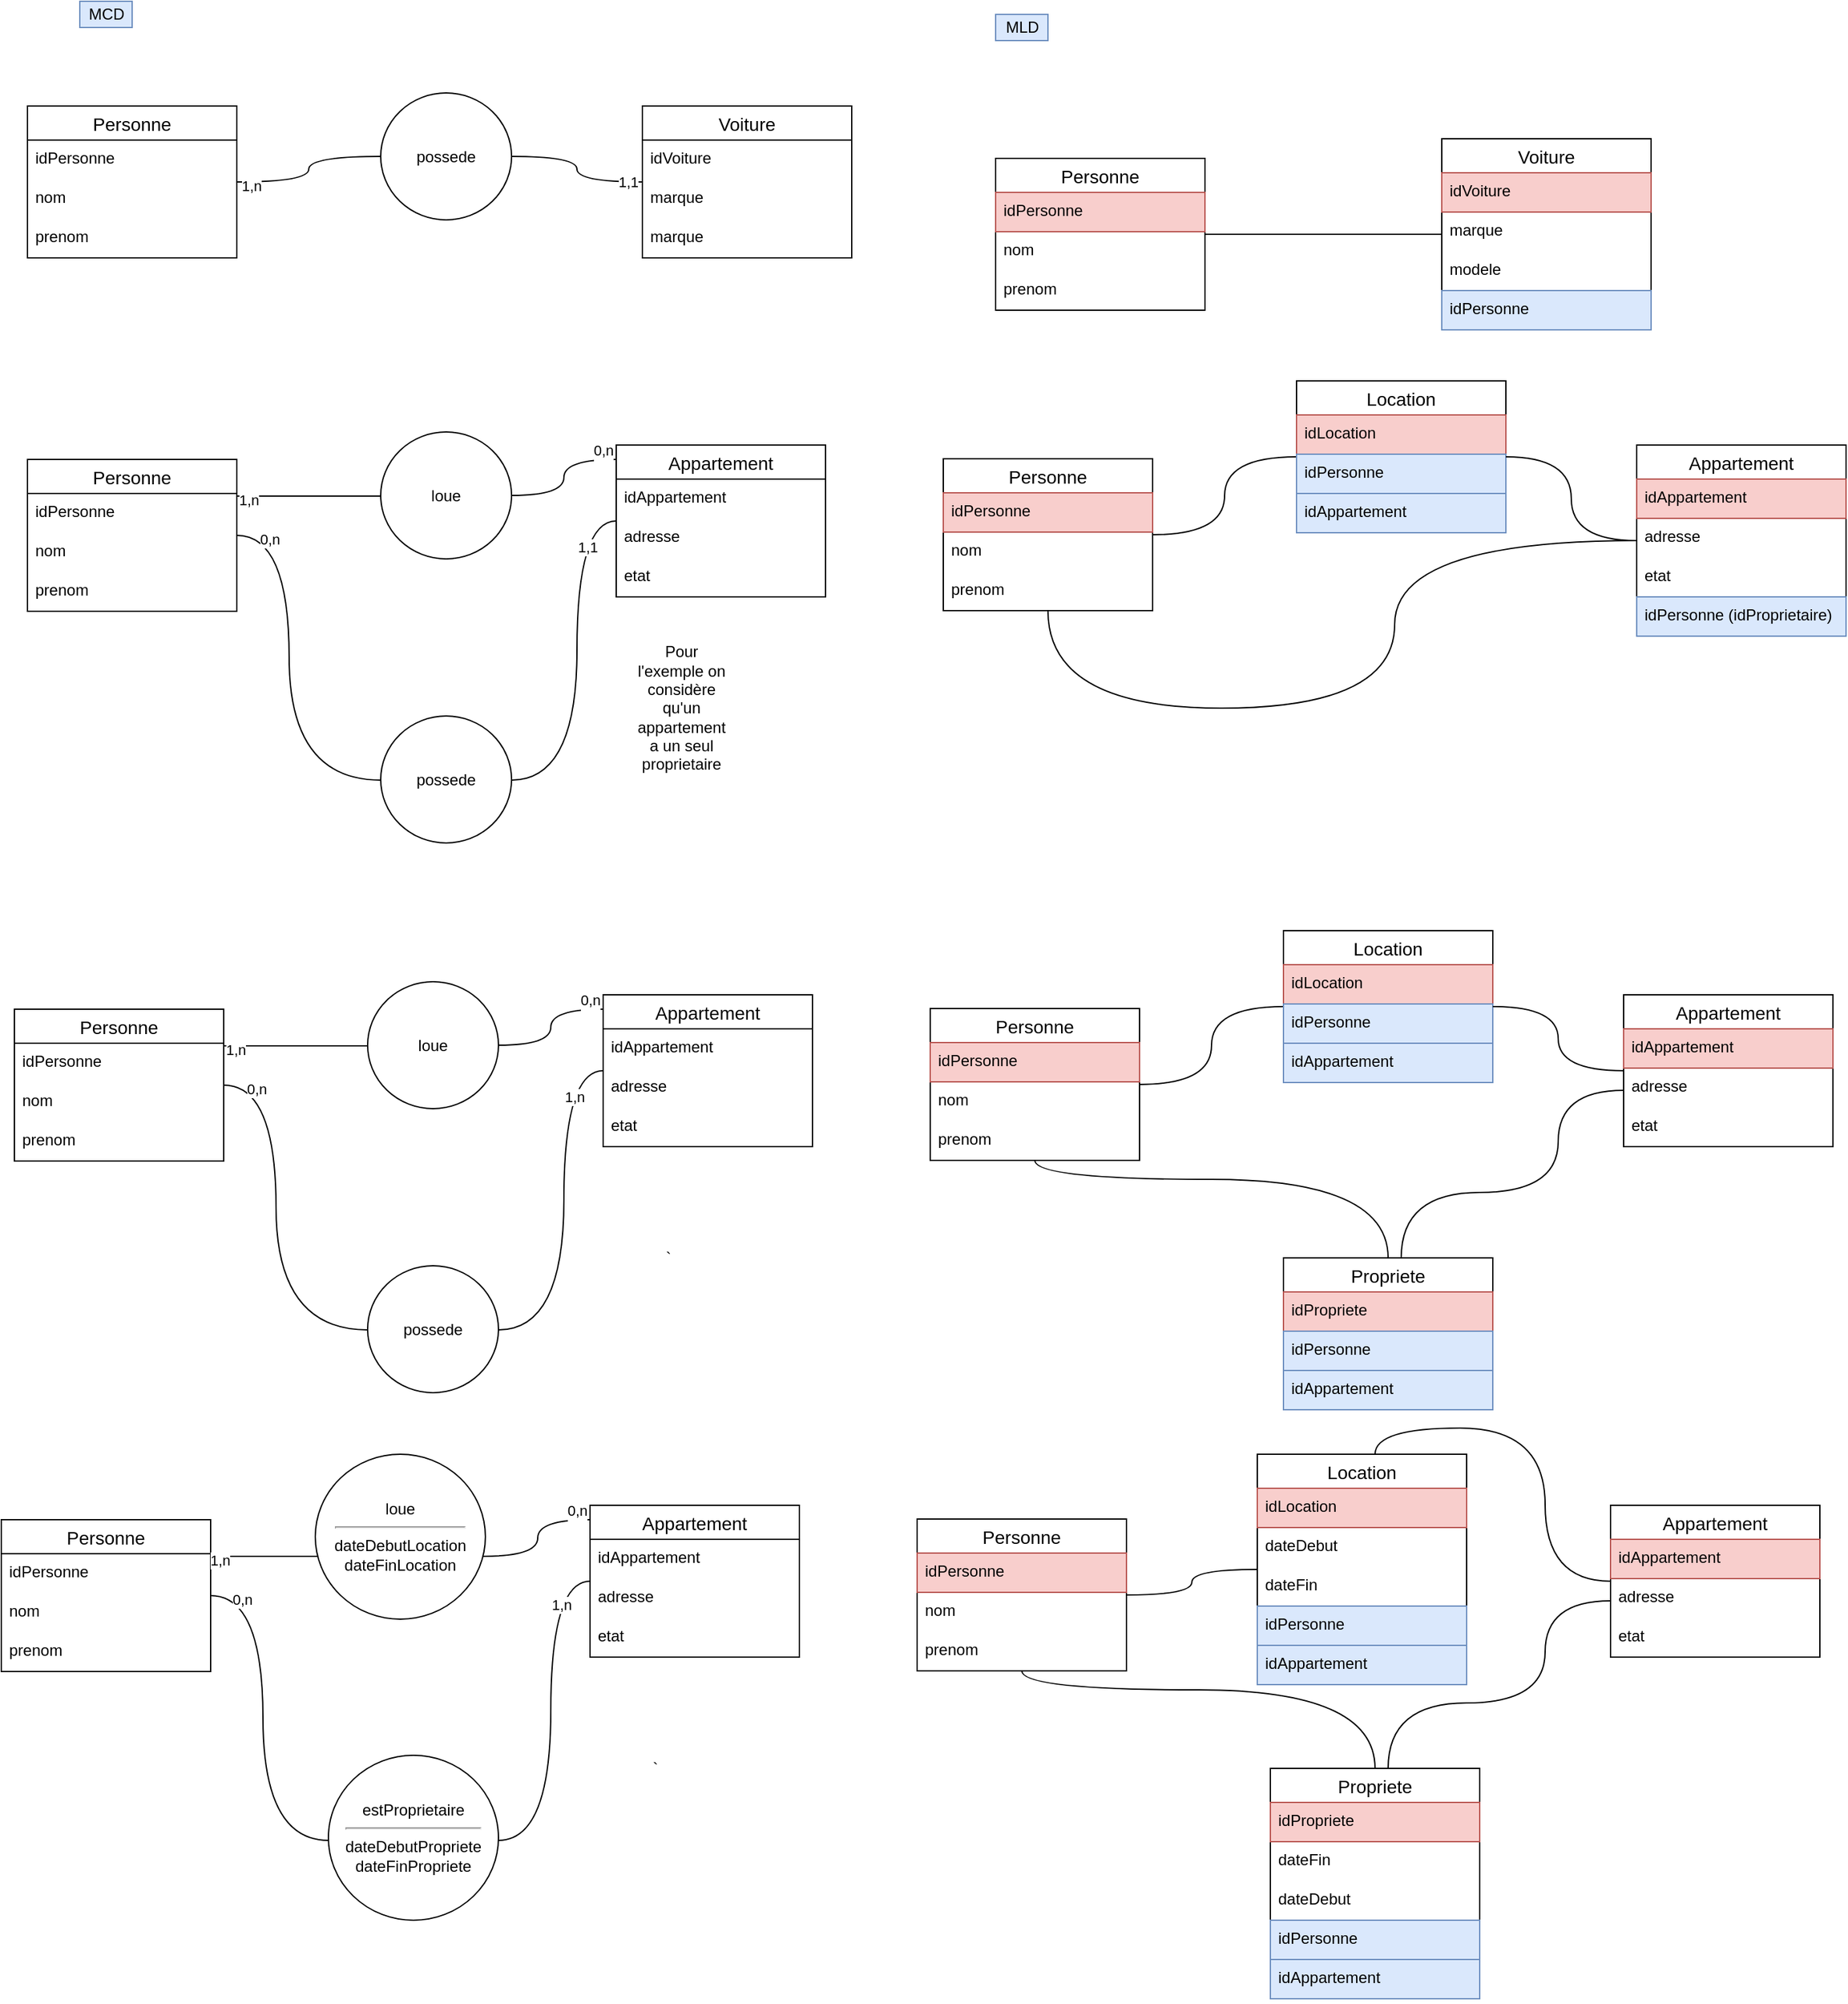 <mxfile version="14.6.9" type="device"><diagram id="b6pcmiP3Z7MMUUp2TT5f" name="Page-1"><mxGraphModel dx="2396" dy="1308" grid="1" gridSize="10" guides="1" tooltips="1" connect="1" arrows="1" fold="1" page="1" pageScale="1" pageWidth="827" pageHeight="1169" math="0" shadow="0"><root><mxCell id="0"/><mxCell id="1" parent="0"/><mxCell id="YlKFuRzEav-st9o7bgvT-50" style="rounded=0;orthogonalLoop=1;jettySize=auto;html=1;endArrow=none;endFill=0;edgeStyle=orthogonalEdgeStyle;curved=1;" edge="1" parent="1" source="YlKFuRzEav-st9o7bgvT-33" target="YlKFuRzEav-st9o7bgvT-49"><mxGeometry relative="1" as="geometry"/></mxCell><mxCell id="YlKFuRzEav-st9o7bgvT-60" value="1,n" style="edgeLabel;html=1;align=center;verticalAlign=middle;resizable=0;points=[];" vertex="1" connectable="0" parent="YlKFuRzEav-st9o7bgvT-50"><mxGeometry x="-0.832" y="-3" relative="1" as="geometry"><mxPoint as="offset"/></mxGeometry></mxCell><mxCell id="YlKFuRzEav-st9o7bgvT-33" value="Personne" style="swimlane;fontStyle=0;childLayout=stackLayout;horizontal=1;startSize=26;horizontalStack=0;resizeParent=1;resizeParentMax=0;resizeLast=0;collapsible=1;marginBottom=0;align=center;fontSize=14;" vertex="1" parent="1"><mxGeometry x="160" y="210" width="160" height="116" as="geometry"/></mxCell><mxCell id="YlKFuRzEav-st9o7bgvT-34" value="idPersonne" style="text;strokeColor=none;fillColor=none;spacingLeft=4;spacingRight=4;overflow=hidden;rotatable=0;points=[[0,0.5],[1,0.5]];portConstraint=eastwest;fontSize=12;" vertex="1" parent="YlKFuRzEav-st9o7bgvT-33"><mxGeometry y="26" width="160" height="30" as="geometry"/></mxCell><mxCell id="YlKFuRzEav-st9o7bgvT-36" value="nom" style="text;strokeColor=none;fillColor=none;spacingLeft=4;spacingRight=4;overflow=hidden;rotatable=0;points=[[0,0.5],[1,0.5]];portConstraint=eastwest;fontSize=12;" vertex="1" parent="YlKFuRzEav-st9o7bgvT-33"><mxGeometry y="56" width="160" height="30" as="geometry"/></mxCell><mxCell id="YlKFuRzEav-st9o7bgvT-35" value="prenom" style="text;strokeColor=none;fillColor=none;spacingLeft=4;spacingRight=4;overflow=hidden;rotatable=0;points=[[0,0.5],[1,0.5]];portConstraint=eastwest;fontSize=12;" vertex="1" parent="YlKFuRzEav-st9o7bgvT-33"><mxGeometry y="86" width="160" height="30" as="geometry"/></mxCell><mxCell id="YlKFuRzEav-st9o7bgvT-56" style="edgeStyle=orthogonalEdgeStyle;rounded=0;orthogonalLoop=1;jettySize=auto;html=1;endArrow=none;endFill=0;curved=1;" edge="1" parent="1" source="YlKFuRzEav-st9o7bgvT-49" target="YlKFuRzEav-st9o7bgvT-51"><mxGeometry relative="1" as="geometry"/></mxCell><mxCell id="YlKFuRzEav-st9o7bgvT-61" value="1,1" style="edgeLabel;html=1;align=center;verticalAlign=middle;resizable=0;points=[];" vertex="1" connectable="0" parent="YlKFuRzEav-st9o7bgvT-56"><mxGeometry x="0.812" relative="1" as="geometry"><mxPoint as="offset"/></mxGeometry></mxCell><mxCell id="YlKFuRzEav-st9o7bgvT-49" value="&lt;div&gt;possede&lt;br&gt;&lt;/div&gt;" style="ellipse;whiteSpace=wrap;html=1;align=center;" vertex="1" parent="1"><mxGeometry x="430" y="200" width="100" height="97" as="geometry"/></mxCell><mxCell id="YlKFuRzEav-st9o7bgvT-51" value="Voiture" style="swimlane;fontStyle=0;childLayout=stackLayout;horizontal=1;startSize=26;horizontalStack=0;resizeParent=1;resizeParentMax=0;resizeLast=0;collapsible=1;marginBottom=0;align=center;fontSize=14;" vertex="1" parent="1"><mxGeometry x="630" y="210" width="160" height="116" as="geometry"/></mxCell><mxCell id="YlKFuRzEav-st9o7bgvT-52" value="idVoiture" style="text;strokeColor=none;fillColor=none;spacingLeft=4;spacingRight=4;overflow=hidden;rotatable=0;points=[[0,0.5],[1,0.5]];portConstraint=eastwest;fontSize=12;" vertex="1" parent="YlKFuRzEav-st9o7bgvT-51"><mxGeometry y="26" width="160" height="30" as="geometry"/></mxCell><mxCell id="YlKFuRzEav-st9o7bgvT-53" value="marque" style="text;strokeColor=none;fillColor=none;spacingLeft=4;spacingRight=4;overflow=hidden;rotatable=0;points=[[0,0.5],[1,0.5]];portConstraint=eastwest;fontSize=12;" vertex="1" parent="YlKFuRzEav-st9o7bgvT-51"><mxGeometry y="56" width="160" height="30" as="geometry"/></mxCell><mxCell id="YlKFuRzEav-st9o7bgvT-68" value="marque" style="text;strokeColor=none;fillColor=none;spacingLeft=4;spacingRight=4;overflow=hidden;rotatable=0;points=[[0,0.5],[1,0.5]];portConstraint=eastwest;fontSize=12;" vertex="1" parent="YlKFuRzEav-st9o7bgvT-51"><mxGeometry y="86" width="160" height="30" as="geometry"/></mxCell><mxCell id="YlKFuRzEav-st9o7bgvT-74" value="MCD" style="text;html=1;align=center;verticalAlign=middle;resizable=0;points=[];autosize=1;strokeColor=#6c8ebf;fillColor=#dae8fc;" vertex="1" parent="1"><mxGeometry x="200" y="130" width="40" height="20" as="geometry"/></mxCell><mxCell id="YlKFuRzEav-st9o7bgvT-77" value="Personne" style="swimlane;fontStyle=0;childLayout=stackLayout;horizontal=1;startSize=26;horizontalStack=0;resizeParent=1;resizeParentMax=0;resizeLast=0;collapsible=1;marginBottom=0;align=center;fontSize=14;" vertex="1" parent="1"><mxGeometry x="900" y="250" width="160" height="116" as="geometry"/></mxCell><mxCell id="YlKFuRzEav-st9o7bgvT-78" value="idPersonne" style="text;strokeColor=#b85450;fillColor=#f8cecc;spacingLeft=4;spacingRight=4;overflow=hidden;rotatable=0;points=[[0,0.5],[1,0.5]];portConstraint=eastwest;fontSize=12;" vertex="1" parent="YlKFuRzEav-st9o7bgvT-77"><mxGeometry y="26" width="160" height="30" as="geometry"/></mxCell><mxCell id="YlKFuRzEav-st9o7bgvT-79" value="nom" style="text;strokeColor=none;fillColor=none;spacingLeft=4;spacingRight=4;overflow=hidden;rotatable=0;points=[[0,0.5],[1,0.5]];portConstraint=eastwest;fontSize=12;" vertex="1" parent="YlKFuRzEav-st9o7bgvT-77"><mxGeometry y="56" width="160" height="30" as="geometry"/></mxCell><mxCell id="YlKFuRzEav-st9o7bgvT-80" value="prenom" style="text;strokeColor=none;fillColor=none;spacingLeft=4;spacingRight=4;overflow=hidden;rotatable=0;points=[[0,0.5],[1,0.5]];portConstraint=eastwest;fontSize=12;" vertex="1" parent="YlKFuRzEav-st9o7bgvT-77"><mxGeometry y="86" width="160" height="30" as="geometry"/></mxCell><mxCell id="YlKFuRzEav-st9o7bgvT-81" style="edgeStyle=orthogonalEdgeStyle;rounded=0;orthogonalLoop=1;jettySize=auto;html=1;endArrow=none;endFill=0;curved=1;" edge="1" parent="1" source="YlKFuRzEav-st9o7bgvT-77" target="YlKFuRzEav-st9o7bgvT-84"><mxGeometry relative="1" as="geometry"><mxPoint x="1250" y="248.5" as="sourcePoint"/></mxGeometry></mxCell><mxCell id="YlKFuRzEav-st9o7bgvT-84" value="Voiture" style="swimlane;fontStyle=0;childLayout=stackLayout;horizontal=1;startSize=26;horizontalStack=0;resizeParent=1;resizeParentMax=0;resizeLast=0;collapsible=1;marginBottom=0;align=center;fontSize=14;" vertex="1" parent="1"><mxGeometry x="1241" y="235" width="160" height="146" as="geometry"/></mxCell><mxCell id="YlKFuRzEav-st9o7bgvT-85" value="idVoiture" style="text;strokeColor=#b85450;fillColor=#f8cecc;spacingLeft=4;spacingRight=4;overflow=hidden;rotatable=0;points=[[0,0.5],[1,0.5]];portConstraint=eastwest;fontSize=12;" vertex="1" parent="YlKFuRzEav-st9o7bgvT-84"><mxGeometry y="26" width="160" height="30" as="geometry"/></mxCell><mxCell id="YlKFuRzEav-st9o7bgvT-86" value="marque" style="text;strokeColor=none;fillColor=none;spacingLeft=4;spacingRight=4;overflow=hidden;rotatable=0;points=[[0,0.5],[1,0.5]];portConstraint=eastwest;fontSize=12;" vertex="1" parent="YlKFuRzEav-st9o7bgvT-84"><mxGeometry y="56" width="160" height="30" as="geometry"/></mxCell><mxCell id="YlKFuRzEav-st9o7bgvT-87" value="modele" style="text;strokeColor=none;fillColor=none;spacingLeft=4;spacingRight=4;overflow=hidden;rotatable=0;points=[[0,0.5],[1,0.5]];portConstraint=eastwest;fontSize=12;" vertex="1" parent="YlKFuRzEav-st9o7bgvT-84"><mxGeometry y="86" width="160" height="30" as="geometry"/></mxCell><mxCell id="YlKFuRzEav-st9o7bgvT-91" value="idPersonne" style="text;strokeColor=#6c8ebf;fillColor=#dae8fc;spacingLeft=4;spacingRight=4;overflow=hidden;rotatable=0;points=[[0,0.5],[1,0.5]];portConstraint=eastwest;fontSize=12;" vertex="1" parent="YlKFuRzEav-st9o7bgvT-84"><mxGeometry y="116" width="160" height="30" as="geometry"/></mxCell><mxCell id="YlKFuRzEav-st9o7bgvT-89" value="MLD" style="text;html=1;align=center;verticalAlign=middle;resizable=0;points=[];autosize=1;strokeColor=#6c8ebf;fillColor=#dae8fc;" vertex="1" parent="1"><mxGeometry x="900" y="140" width="40" height="20" as="geometry"/></mxCell><mxCell id="YlKFuRzEav-st9o7bgvT-95" value="Personne" style="swimlane;fontStyle=0;childLayout=stackLayout;horizontal=1;startSize=26;horizontalStack=0;resizeParent=1;resizeParentMax=0;resizeLast=0;collapsible=1;marginBottom=0;align=center;fontSize=14;" vertex="1" parent="1"><mxGeometry x="160" y="480" width="160" height="116" as="geometry"/></mxCell><mxCell id="YlKFuRzEav-st9o7bgvT-96" value="idPersonne" style="text;strokeColor=none;fillColor=none;spacingLeft=4;spacingRight=4;overflow=hidden;rotatable=0;points=[[0,0.5],[1,0.5]];portConstraint=eastwest;fontSize=12;" vertex="1" parent="YlKFuRzEav-st9o7bgvT-95"><mxGeometry y="26" width="160" height="30" as="geometry"/></mxCell><mxCell id="YlKFuRzEav-st9o7bgvT-97" value="nom" style="text;strokeColor=none;fillColor=none;spacingLeft=4;spacingRight=4;overflow=hidden;rotatable=0;points=[[0,0.5],[1,0.5]];portConstraint=eastwest;fontSize=12;" vertex="1" parent="YlKFuRzEav-st9o7bgvT-95"><mxGeometry y="56" width="160" height="30" as="geometry"/></mxCell><mxCell id="YlKFuRzEav-st9o7bgvT-98" value="prenom" style="text;strokeColor=none;fillColor=none;spacingLeft=4;spacingRight=4;overflow=hidden;rotatable=0;points=[[0,0.5],[1,0.5]];portConstraint=eastwest;fontSize=12;" vertex="1" parent="YlKFuRzEav-st9o7bgvT-95"><mxGeometry y="86" width="160" height="30" as="geometry"/></mxCell><mxCell id="YlKFuRzEav-st9o7bgvT-104" style="rounded=0;orthogonalLoop=1;jettySize=auto;html=1;endArrow=none;endFill=0;edgeStyle=orthogonalEdgeStyle;curved=1;" edge="1" parent="1" target="YlKFuRzEav-st9o7bgvT-108" source="YlKFuRzEav-st9o7bgvT-95"><mxGeometry relative="1" as="geometry"><mxPoint x="350" y="527" as="sourcePoint"/><Array as="points"><mxPoint x="360" y="508"/><mxPoint x="360" y="508"/></Array></mxGeometry></mxCell><mxCell id="YlKFuRzEav-st9o7bgvT-105" value="1,n" style="edgeLabel;html=1;align=center;verticalAlign=middle;resizable=0;points=[];" vertex="1" connectable="0" parent="YlKFuRzEav-st9o7bgvT-104"><mxGeometry x="-0.832" y="-3" relative="1" as="geometry"><mxPoint as="offset"/></mxGeometry></mxCell><mxCell id="YlKFuRzEav-st9o7bgvT-106" style="edgeStyle=orthogonalEdgeStyle;rounded=0;orthogonalLoop=1;jettySize=auto;html=1;endArrow=none;endFill=0;curved=1;" edge="1" parent="1" source="YlKFuRzEav-st9o7bgvT-108" target="YlKFuRzEav-st9o7bgvT-109"><mxGeometry relative="1" as="geometry"><Array as="points"><mxPoint x="570" y="508"/><mxPoint x="570" y="480"/></Array></mxGeometry></mxCell><mxCell id="YlKFuRzEav-st9o7bgvT-107" value="&lt;div&gt;0,n&lt;/div&gt;&lt;div&gt;&lt;br&gt;&lt;/div&gt;" style="edgeLabel;html=1;align=center;verticalAlign=middle;resizable=0;points=[];" vertex="1" connectable="0" parent="YlKFuRzEav-st9o7bgvT-106"><mxGeometry x="0.812" relative="1" as="geometry"><mxPoint as="offset"/></mxGeometry></mxCell><mxCell id="YlKFuRzEav-st9o7bgvT-108" value="loue" style="ellipse;whiteSpace=wrap;html=1;align=center;" vertex="1" parent="1"><mxGeometry x="430" y="459" width="100" height="97" as="geometry"/></mxCell><mxCell id="YlKFuRzEav-st9o7bgvT-109" value="Appartement" style="swimlane;fontStyle=0;childLayout=stackLayout;horizontal=1;startSize=26;horizontalStack=0;resizeParent=1;resizeParentMax=0;resizeLast=0;collapsible=1;marginBottom=0;align=center;fontSize=14;" vertex="1" parent="1"><mxGeometry x="610" y="469" width="160" height="116" as="geometry"/></mxCell><mxCell id="YlKFuRzEav-st9o7bgvT-110" value="idAppartement" style="text;strokeColor=none;fillColor=none;spacingLeft=4;spacingRight=4;overflow=hidden;rotatable=0;points=[[0,0.5],[1,0.5]];portConstraint=eastwest;fontSize=12;" vertex="1" parent="YlKFuRzEav-st9o7bgvT-109"><mxGeometry y="26" width="160" height="30" as="geometry"/></mxCell><mxCell id="YlKFuRzEav-st9o7bgvT-111" value="adresse" style="text;strokeColor=none;fillColor=none;spacingLeft=4;spacingRight=4;overflow=hidden;rotatable=0;points=[[0,0.5],[1,0.5]];portConstraint=eastwest;fontSize=12;" vertex="1" parent="YlKFuRzEav-st9o7bgvT-109"><mxGeometry y="56" width="160" height="30" as="geometry"/></mxCell><mxCell id="YlKFuRzEav-st9o7bgvT-112" value="etat" style="text;strokeColor=none;fillColor=none;spacingLeft=4;spacingRight=4;overflow=hidden;rotatable=0;points=[[0,0.5],[1,0.5]];portConstraint=eastwest;fontSize=12;" vertex="1" parent="YlKFuRzEav-st9o7bgvT-109"><mxGeometry y="86" width="160" height="30" as="geometry"/></mxCell><mxCell id="YlKFuRzEav-st9o7bgvT-114" value="Personne" style="swimlane;fontStyle=0;childLayout=stackLayout;horizontal=1;startSize=26;horizontalStack=0;resizeParent=1;resizeParentMax=0;resizeLast=0;collapsible=1;marginBottom=0;align=center;fontSize=14;" vertex="1" parent="1"><mxGeometry x="860" y="479.5" width="160" height="116" as="geometry"/></mxCell><mxCell id="YlKFuRzEav-st9o7bgvT-115" value="idPersonne" style="text;strokeColor=#b85450;fillColor=#f8cecc;spacingLeft=4;spacingRight=4;overflow=hidden;rotatable=0;points=[[0,0.5],[1,0.5]];portConstraint=eastwest;fontSize=12;" vertex="1" parent="YlKFuRzEav-st9o7bgvT-114"><mxGeometry y="26" width="160" height="30" as="geometry"/></mxCell><mxCell id="YlKFuRzEav-st9o7bgvT-116" value="nom" style="text;strokeColor=none;fillColor=none;spacingLeft=4;spacingRight=4;overflow=hidden;rotatable=0;points=[[0,0.5],[1,0.5]];portConstraint=eastwest;fontSize=12;" vertex="1" parent="YlKFuRzEav-st9o7bgvT-114"><mxGeometry y="56" width="160" height="30" as="geometry"/></mxCell><mxCell id="YlKFuRzEav-st9o7bgvT-117" value="prenom" style="text;strokeColor=none;fillColor=none;spacingLeft=4;spacingRight=4;overflow=hidden;rotatable=0;points=[[0,0.5],[1,0.5]];portConstraint=eastwest;fontSize=12;" vertex="1" parent="YlKFuRzEav-st9o7bgvT-114"><mxGeometry y="86" width="160" height="30" as="geometry"/></mxCell><mxCell id="YlKFuRzEav-st9o7bgvT-124" value="Appartement" style="swimlane;fontStyle=0;childLayout=stackLayout;horizontal=1;startSize=26;horizontalStack=0;resizeParent=1;resizeParentMax=0;resizeLast=0;collapsible=1;marginBottom=0;align=center;fontSize=14;" vertex="1" parent="1"><mxGeometry x="1390" y="469" width="160" height="146" as="geometry"/></mxCell><mxCell id="YlKFuRzEav-st9o7bgvT-125" value="idAppartement" style="text;strokeColor=#b85450;fillColor=#f8cecc;spacingLeft=4;spacingRight=4;overflow=hidden;rotatable=0;points=[[0,0.5],[1,0.5]];portConstraint=eastwest;fontSize=12;" vertex="1" parent="YlKFuRzEav-st9o7bgvT-124"><mxGeometry y="26" width="160" height="30" as="geometry"/></mxCell><mxCell id="YlKFuRzEav-st9o7bgvT-126" value="adresse" style="text;strokeColor=none;fillColor=none;spacingLeft=4;spacingRight=4;overflow=hidden;rotatable=0;points=[[0,0.5],[1,0.5]];portConstraint=eastwest;fontSize=12;" vertex="1" parent="YlKFuRzEav-st9o7bgvT-124"><mxGeometry y="56" width="160" height="30" as="geometry"/></mxCell><mxCell id="YlKFuRzEav-st9o7bgvT-127" value="etat" style="text;strokeColor=none;fillColor=none;spacingLeft=4;spacingRight=4;overflow=hidden;rotatable=0;points=[[0,0.5],[1,0.5]];portConstraint=eastwest;fontSize=12;" vertex="1" parent="YlKFuRzEav-st9o7bgvT-124"><mxGeometry y="86" width="160" height="30" as="geometry"/></mxCell><mxCell id="YlKFuRzEav-st9o7bgvT-142" value="idPersonne (idProprietaire)" style="text;strokeColor=#6c8ebf;fillColor=#dae8fc;spacingLeft=4;spacingRight=4;overflow=hidden;rotatable=0;points=[[0,0.5],[1,0.5]];portConstraint=eastwest;fontSize=12;" vertex="1" parent="YlKFuRzEav-st9o7bgvT-124"><mxGeometry y="116" width="160" height="30" as="geometry"/></mxCell><mxCell id="YlKFuRzEav-st9o7bgvT-128" style="edgeStyle=orthogonalEdgeStyle;rounded=0;orthogonalLoop=1;jettySize=auto;html=1;endArrow=none;endFill=0;curved=1;" edge="1" parent="1" source="YlKFuRzEav-st9o7bgvT-114" target="YlKFuRzEav-st9o7bgvT-130"><mxGeometry relative="1" as="geometry"><mxPoint x="920" y="630" as="sourcePoint"/><mxPoint x="1101" y="630" as="targetPoint"/></mxGeometry></mxCell><mxCell id="YlKFuRzEav-st9o7bgvT-130" value="Location" style="swimlane;fontStyle=0;childLayout=stackLayout;horizontal=1;startSize=26;horizontalStack=0;resizeParent=1;resizeParentMax=0;resizeLast=0;collapsible=1;marginBottom=0;align=center;fontSize=14;" vertex="1" parent="1"><mxGeometry x="1130" y="420" width="160" height="116" as="geometry"/></mxCell><mxCell id="YlKFuRzEav-st9o7bgvT-131" value="idLocation" style="text;strokeColor=#b85450;fillColor=#f8cecc;spacingLeft=4;spacingRight=4;overflow=hidden;rotatable=0;points=[[0,0.5],[1,0.5]];portConstraint=eastwest;fontSize=12;" vertex="1" parent="YlKFuRzEav-st9o7bgvT-130"><mxGeometry y="26" width="160" height="30" as="geometry"/></mxCell><mxCell id="YlKFuRzEav-st9o7bgvT-132" value="idPersonne" style="text;strokeColor=#6c8ebf;fillColor=#dae8fc;spacingLeft=4;spacingRight=4;overflow=hidden;rotatable=0;points=[[0,0.5],[1,0.5]];portConstraint=eastwest;fontSize=12;" vertex="1" parent="YlKFuRzEav-st9o7bgvT-130"><mxGeometry y="56" width="160" height="30" as="geometry"/></mxCell><mxCell id="YlKFuRzEav-st9o7bgvT-133" value="idAppartement" style="text;strokeColor=#6c8ebf;fillColor=#dae8fc;spacingLeft=4;spacingRight=4;overflow=hidden;rotatable=0;points=[[0,0.5],[1,0.5]];portConstraint=eastwest;fontSize=12;" vertex="1" parent="YlKFuRzEav-st9o7bgvT-130"><mxGeometry y="86" width="160" height="30" as="geometry"/></mxCell><mxCell id="YlKFuRzEav-st9o7bgvT-134" style="edgeStyle=orthogonalEdgeStyle;rounded=0;orthogonalLoop=1;jettySize=auto;html=1;endArrow=none;endFill=0;curved=1;" edge="1" parent="1" source="YlKFuRzEav-st9o7bgvT-130" target="YlKFuRzEav-st9o7bgvT-124"><mxGeometry relative="1" as="geometry"><mxPoint x="1030" y="547.5" as="sourcePoint"/><mxPoint x="1140" y="488" as="targetPoint"/></mxGeometry></mxCell><mxCell id="YlKFuRzEav-st9o7bgvT-136" style="rounded=0;orthogonalLoop=1;jettySize=auto;html=1;endArrow=none;endFill=0;edgeStyle=orthogonalEdgeStyle;curved=1;" edge="1" parent="1" target="YlKFuRzEav-st9o7bgvT-138" source="YlKFuRzEav-st9o7bgvT-95"><mxGeometry relative="1" as="geometry"><mxPoint x="269" y="491" as="sourcePoint"/><Array as="points"><mxPoint x="360" y="538"/><mxPoint x="360" y="725"/></Array></mxGeometry></mxCell><mxCell id="YlKFuRzEav-st9o7bgvT-137" value="0,n" style="edgeLabel;html=1;align=center;verticalAlign=middle;resizable=0;points=[];" vertex="1" connectable="0" parent="YlKFuRzEav-st9o7bgvT-136"><mxGeometry x="-0.832" y="-3" relative="1" as="geometry"><mxPoint as="offset"/></mxGeometry></mxCell><mxCell id="YlKFuRzEav-st9o7bgvT-138" value="possede" style="ellipse;whiteSpace=wrap;html=1;align=center;" vertex="1" parent="1"><mxGeometry x="430" y="676" width="100" height="97" as="geometry"/></mxCell><mxCell id="YlKFuRzEav-st9o7bgvT-139" value="" style="edgeStyle=orthogonalEdgeStyle;curved=1;rounded=0;orthogonalLoop=1;jettySize=auto;html=1;endArrow=none;endFill=0;" edge="1" parent="1" target="YlKFuRzEav-st9o7bgvT-138" source="YlKFuRzEav-st9o7bgvT-109"><mxGeometry relative="1" as="geometry"><mxPoint x="559" y="480.0" as="sourcePoint"/><Array as="points"><mxPoint x="580" y="527"/><mxPoint x="580" y="725"/></Array></mxGeometry></mxCell><mxCell id="YlKFuRzEav-st9o7bgvT-140" value="1,1" style="edgeLabel;html=1;align=center;verticalAlign=middle;resizable=0;points=[];" vertex="1" connectable="0" parent="YlKFuRzEav-st9o7bgvT-139"><mxGeometry x="-0.643" y="8" relative="1" as="geometry"><mxPoint as="offset"/></mxGeometry></mxCell><mxCell id="YlKFuRzEav-st9o7bgvT-141" value="Pour l'exemple on considère qu'un appartement a un seul proprietaire" style="text;html=1;strokeColor=none;fillColor=none;align=center;verticalAlign=middle;whiteSpace=wrap;rounded=0;" vertex="1" parent="1"><mxGeometry x="640" y="660" width="40" height="20" as="geometry"/></mxCell><mxCell id="YlKFuRzEav-st9o7bgvT-143" style="edgeStyle=orthogonalEdgeStyle;rounded=0;orthogonalLoop=1;jettySize=auto;html=1;endArrow=none;endFill=0;curved=1;" edge="1" parent="1" source="YlKFuRzEav-st9o7bgvT-114" target="YlKFuRzEav-st9o7bgvT-124"><mxGeometry relative="1" as="geometry"><mxPoint x="1030" y="547.5" as="sourcePoint"/><mxPoint x="1140" y="488" as="targetPoint"/><Array as="points"><mxPoint x="940" y="670"/><mxPoint x="1205" y="670"/><mxPoint x="1205" y="542"/></Array></mxGeometry></mxCell><mxCell id="YlKFuRzEav-st9o7bgvT-144" value="Personne" style="swimlane;fontStyle=0;childLayout=stackLayout;horizontal=1;startSize=26;horizontalStack=0;resizeParent=1;resizeParentMax=0;resizeLast=0;collapsible=1;marginBottom=0;align=center;fontSize=14;" vertex="1" parent="1"><mxGeometry x="150" y="900" width="160" height="116" as="geometry"/></mxCell><mxCell id="YlKFuRzEav-st9o7bgvT-145" value="idPersonne" style="text;strokeColor=none;fillColor=none;spacingLeft=4;spacingRight=4;overflow=hidden;rotatable=0;points=[[0,0.5],[1,0.5]];portConstraint=eastwest;fontSize=12;" vertex="1" parent="YlKFuRzEav-st9o7bgvT-144"><mxGeometry y="26" width="160" height="30" as="geometry"/></mxCell><mxCell id="YlKFuRzEav-st9o7bgvT-146" value="nom" style="text;strokeColor=none;fillColor=none;spacingLeft=4;spacingRight=4;overflow=hidden;rotatable=0;points=[[0,0.5],[1,0.5]];portConstraint=eastwest;fontSize=12;" vertex="1" parent="YlKFuRzEav-st9o7bgvT-144"><mxGeometry y="56" width="160" height="30" as="geometry"/></mxCell><mxCell id="YlKFuRzEav-st9o7bgvT-147" value="prenom" style="text;strokeColor=none;fillColor=none;spacingLeft=4;spacingRight=4;overflow=hidden;rotatable=0;points=[[0,0.5],[1,0.5]];portConstraint=eastwest;fontSize=12;" vertex="1" parent="YlKFuRzEav-st9o7bgvT-144"><mxGeometry y="86" width="160" height="30" as="geometry"/></mxCell><mxCell id="YlKFuRzEav-st9o7bgvT-148" style="rounded=0;orthogonalLoop=1;jettySize=auto;html=1;endArrow=none;endFill=0;edgeStyle=orthogonalEdgeStyle;curved=1;" edge="1" parent="1" source="YlKFuRzEav-st9o7bgvT-144" target="YlKFuRzEav-st9o7bgvT-152"><mxGeometry relative="1" as="geometry"><mxPoint x="340" y="947" as="sourcePoint"/><Array as="points"><mxPoint x="350" y="928"/><mxPoint x="350" y="928"/></Array></mxGeometry></mxCell><mxCell id="YlKFuRzEav-st9o7bgvT-149" value="1,n" style="edgeLabel;html=1;align=center;verticalAlign=middle;resizable=0;points=[];" vertex="1" connectable="0" parent="YlKFuRzEav-st9o7bgvT-148"><mxGeometry x="-0.832" y="-3" relative="1" as="geometry"><mxPoint as="offset"/></mxGeometry></mxCell><mxCell id="YlKFuRzEav-st9o7bgvT-150" style="edgeStyle=orthogonalEdgeStyle;rounded=0;orthogonalLoop=1;jettySize=auto;html=1;endArrow=none;endFill=0;curved=1;" edge="1" parent="1" source="YlKFuRzEav-st9o7bgvT-152" target="YlKFuRzEav-st9o7bgvT-153"><mxGeometry relative="1" as="geometry"><Array as="points"><mxPoint x="560" y="928"/><mxPoint x="560" y="900"/></Array></mxGeometry></mxCell><mxCell id="YlKFuRzEav-st9o7bgvT-151" value="&lt;div&gt;0,n&lt;/div&gt;&lt;div&gt;&lt;br&gt;&lt;/div&gt;" style="edgeLabel;html=1;align=center;verticalAlign=middle;resizable=0;points=[];" vertex="1" connectable="0" parent="YlKFuRzEav-st9o7bgvT-150"><mxGeometry x="0.812" relative="1" as="geometry"><mxPoint as="offset"/></mxGeometry></mxCell><mxCell id="YlKFuRzEav-st9o7bgvT-152" value="loue" style="ellipse;whiteSpace=wrap;html=1;align=center;" vertex="1" parent="1"><mxGeometry x="420" y="879" width="100" height="97" as="geometry"/></mxCell><mxCell id="YlKFuRzEav-st9o7bgvT-153" value="Appartement" style="swimlane;fontStyle=0;childLayout=stackLayout;horizontal=1;startSize=26;horizontalStack=0;resizeParent=1;resizeParentMax=0;resizeLast=0;collapsible=1;marginBottom=0;align=center;fontSize=14;" vertex="1" parent="1"><mxGeometry x="600" y="889" width="160" height="116" as="geometry"/></mxCell><mxCell id="YlKFuRzEav-st9o7bgvT-154" value="idAppartement" style="text;strokeColor=none;fillColor=none;spacingLeft=4;spacingRight=4;overflow=hidden;rotatable=0;points=[[0,0.5],[1,0.5]];portConstraint=eastwest;fontSize=12;" vertex="1" parent="YlKFuRzEav-st9o7bgvT-153"><mxGeometry y="26" width="160" height="30" as="geometry"/></mxCell><mxCell id="YlKFuRzEav-st9o7bgvT-155" value="adresse" style="text;strokeColor=none;fillColor=none;spacingLeft=4;spacingRight=4;overflow=hidden;rotatable=0;points=[[0,0.5],[1,0.5]];portConstraint=eastwest;fontSize=12;" vertex="1" parent="YlKFuRzEav-st9o7bgvT-153"><mxGeometry y="56" width="160" height="30" as="geometry"/></mxCell><mxCell id="YlKFuRzEav-st9o7bgvT-156" value="etat" style="text;strokeColor=none;fillColor=none;spacingLeft=4;spacingRight=4;overflow=hidden;rotatable=0;points=[[0,0.5],[1,0.5]];portConstraint=eastwest;fontSize=12;" vertex="1" parent="YlKFuRzEav-st9o7bgvT-153"><mxGeometry y="86" width="160" height="30" as="geometry"/></mxCell><mxCell id="YlKFuRzEav-st9o7bgvT-157" value="Personne" style="swimlane;fontStyle=0;childLayout=stackLayout;horizontal=1;startSize=26;horizontalStack=0;resizeParent=1;resizeParentMax=0;resizeLast=0;collapsible=1;marginBottom=0;align=center;fontSize=14;" vertex="1" parent="1"><mxGeometry x="850" y="899.5" width="160" height="116" as="geometry"/></mxCell><mxCell id="YlKFuRzEav-st9o7bgvT-158" value="idPersonne" style="text;strokeColor=#b85450;fillColor=#f8cecc;spacingLeft=4;spacingRight=4;overflow=hidden;rotatable=0;points=[[0,0.5],[1,0.5]];portConstraint=eastwest;fontSize=12;" vertex="1" parent="YlKFuRzEav-st9o7bgvT-157"><mxGeometry y="26" width="160" height="30" as="geometry"/></mxCell><mxCell id="YlKFuRzEav-st9o7bgvT-159" value="nom" style="text;strokeColor=none;fillColor=none;spacingLeft=4;spacingRight=4;overflow=hidden;rotatable=0;points=[[0,0.5],[1,0.5]];portConstraint=eastwest;fontSize=12;" vertex="1" parent="YlKFuRzEav-st9o7bgvT-157"><mxGeometry y="56" width="160" height="30" as="geometry"/></mxCell><mxCell id="YlKFuRzEav-st9o7bgvT-160" value="prenom" style="text;strokeColor=none;fillColor=none;spacingLeft=4;spacingRight=4;overflow=hidden;rotatable=0;points=[[0,0.5],[1,0.5]];portConstraint=eastwest;fontSize=12;" vertex="1" parent="YlKFuRzEav-st9o7bgvT-157"><mxGeometry y="86" width="160" height="30" as="geometry"/></mxCell><mxCell id="YlKFuRzEav-st9o7bgvT-161" value="Appartement" style="swimlane;fontStyle=0;childLayout=stackLayout;horizontal=1;startSize=26;horizontalStack=0;resizeParent=1;resizeParentMax=0;resizeLast=0;collapsible=1;marginBottom=0;align=center;fontSize=14;" vertex="1" parent="1"><mxGeometry x="1380" y="889" width="160" height="116" as="geometry"/></mxCell><mxCell id="YlKFuRzEav-st9o7bgvT-162" value="idAppartement" style="text;strokeColor=#b85450;fillColor=#f8cecc;spacingLeft=4;spacingRight=4;overflow=hidden;rotatable=0;points=[[0,0.5],[1,0.5]];portConstraint=eastwest;fontSize=12;" vertex="1" parent="YlKFuRzEav-st9o7bgvT-161"><mxGeometry y="26" width="160" height="30" as="geometry"/></mxCell><mxCell id="YlKFuRzEav-st9o7bgvT-163" value="adresse" style="text;strokeColor=none;fillColor=none;spacingLeft=4;spacingRight=4;overflow=hidden;rotatable=0;points=[[0,0.5],[1,0.5]];portConstraint=eastwest;fontSize=12;" vertex="1" parent="YlKFuRzEav-st9o7bgvT-161"><mxGeometry y="56" width="160" height="30" as="geometry"/></mxCell><mxCell id="YlKFuRzEav-st9o7bgvT-164" value="etat" style="text;strokeColor=none;fillColor=none;spacingLeft=4;spacingRight=4;overflow=hidden;rotatable=0;points=[[0,0.5],[1,0.5]];portConstraint=eastwest;fontSize=12;" vertex="1" parent="YlKFuRzEav-st9o7bgvT-161"><mxGeometry y="86" width="160" height="30" as="geometry"/></mxCell><mxCell id="YlKFuRzEav-st9o7bgvT-166" style="edgeStyle=orthogonalEdgeStyle;rounded=0;orthogonalLoop=1;jettySize=auto;html=1;endArrow=none;endFill=0;curved=1;" edge="1" parent="1" source="YlKFuRzEav-st9o7bgvT-157" target="YlKFuRzEav-st9o7bgvT-167"><mxGeometry relative="1" as="geometry"><mxPoint x="910" y="1050" as="sourcePoint"/><mxPoint x="1091" y="1050" as="targetPoint"/></mxGeometry></mxCell><mxCell id="YlKFuRzEav-st9o7bgvT-167" value="Location" style="swimlane;fontStyle=0;childLayout=stackLayout;horizontal=1;startSize=26;horizontalStack=0;resizeParent=1;resizeParentMax=0;resizeLast=0;collapsible=1;marginBottom=0;align=center;fontSize=14;" vertex="1" parent="1"><mxGeometry x="1120" y="840" width="160" height="116" as="geometry"/></mxCell><mxCell id="YlKFuRzEav-st9o7bgvT-168" value="idLocation" style="text;strokeColor=#b85450;fillColor=#f8cecc;spacingLeft=4;spacingRight=4;overflow=hidden;rotatable=0;points=[[0,0.5],[1,0.5]];portConstraint=eastwest;fontSize=12;" vertex="1" parent="YlKFuRzEav-st9o7bgvT-167"><mxGeometry y="26" width="160" height="30" as="geometry"/></mxCell><mxCell id="YlKFuRzEav-st9o7bgvT-169" value="idPersonne" style="text;strokeColor=#6c8ebf;fillColor=#dae8fc;spacingLeft=4;spacingRight=4;overflow=hidden;rotatable=0;points=[[0,0.5],[1,0.5]];portConstraint=eastwest;fontSize=12;" vertex="1" parent="YlKFuRzEav-st9o7bgvT-167"><mxGeometry y="56" width="160" height="30" as="geometry"/></mxCell><mxCell id="YlKFuRzEav-st9o7bgvT-170" value="idAppartement" style="text;strokeColor=#6c8ebf;fillColor=#dae8fc;spacingLeft=4;spacingRight=4;overflow=hidden;rotatable=0;points=[[0,0.5],[1,0.5]];portConstraint=eastwest;fontSize=12;" vertex="1" parent="YlKFuRzEav-st9o7bgvT-167"><mxGeometry y="86" width="160" height="30" as="geometry"/></mxCell><mxCell id="YlKFuRzEav-st9o7bgvT-171" style="edgeStyle=orthogonalEdgeStyle;rounded=0;orthogonalLoop=1;jettySize=auto;html=1;endArrow=none;endFill=0;curved=1;" edge="1" parent="1" source="YlKFuRzEav-st9o7bgvT-167" target="YlKFuRzEav-st9o7bgvT-161"><mxGeometry relative="1" as="geometry"><mxPoint x="1020" y="967.5" as="sourcePoint"/><mxPoint x="1130" y="908" as="targetPoint"/></mxGeometry></mxCell><mxCell id="YlKFuRzEav-st9o7bgvT-172" style="rounded=0;orthogonalLoop=1;jettySize=auto;html=1;endArrow=none;endFill=0;edgeStyle=orthogonalEdgeStyle;curved=1;" edge="1" parent="1" source="YlKFuRzEav-st9o7bgvT-144" target="YlKFuRzEav-st9o7bgvT-174"><mxGeometry relative="1" as="geometry"><mxPoint x="259" y="911" as="sourcePoint"/><Array as="points"><mxPoint x="350" y="958"/><mxPoint x="350" y="1145"/></Array></mxGeometry></mxCell><mxCell id="YlKFuRzEav-st9o7bgvT-173" value="0,n" style="edgeLabel;html=1;align=center;verticalAlign=middle;resizable=0;points=[];" vertex="1" connectable="0" parent="YlKFuRzEav-st9o7bgvT-172"><mxGeometry x="-0.832" y="-3" relative="1" as="geometry"><mxPoint as="offset"/></mxGeometry></mxCell><mxCell id="YlKFuRzEav-st9o7bgvT-174" value="possede" style="ellipse;whiteSpace=wrap;html=1;align=center;" vertex="1" parent="1"><mxGeometry x="420" y="1096" width="100" height="97" as="geometry"/></mxCell><mxCell id="YlKFuRzEav-st9o7bgvT-175" value="" style="edgeStyle=orthogonalEdgeStyle;curved=1;rounded=0;orthogonalLoop=1;jettySize=auto;html=1;endArrow=none;endFill=0;" edge="1" parent="1" source="YlKFuRzEav-st9o7bgvT-153" target="YlKFuRzEav-st9o7bgvT-174"><mxGeometry relative="1" as="geometry"><mxPoint x="549" y="900.0" as="sourcePoint"/><Array as="points"><mxPoint x="570" y="947"/><mxPoint x="570" y="1145"/></Array></mxGeometry></mxCell><mxCell id="YlKFuRzEav-st9o7bgvT-176" value="1,n" style="edgeLabel;html=1;align=center;verticalAlign=middle;resizable=0;points=[];" vertex="1" connectable="0" parent="YlKFuRzEav-st9o7bgvT-175"><mxGeometry x="-0.643" y="8" relative="1" as="geometry"><mxPoint as="offset"/></mxGeometry></mxCell><mxCell id="YlKFuRzEav-st9o7bgvT-177" value="`" style="text;html=1;strokeColor=none;fillColor=none;align=center;verticalAlign=middle;whiteSpace=wrap;rounded=0;" vertex="1" parent="1"><mxGeometry x="630" y="1080" width="40" height="20" as="geometry"/></mxCell><mxCell id="YlKFuRzEav-st9o7bgvT-179" value="Propriete" style="swimlane;fontStyle=0;childLayout=stackLayout;horizontal=1;startSize=26;horizontalStack=0;resizeParent=1;resizeParentMax=0;resizeLast=0;collapsible=1;marginBottom=0;align=center;fontSize=14;" vertex="1" parent="1"><mxGeometry x="1120" y="1090" width="160" height="116" as="geometry"/></mxCell><mxCell id="YlKFuRzEav-st9o7bgvT-180" value="idPropriete" style="text;strokeColor=#b85450;fillColor=#f8cecc;spacingLeft=4;spacingRight=4;overflow=hidden;rotatable=0;points=[[0,0.5],[1,0.5]];portConstraint=eastwest;fontSize=12;" vertex="1" parent="YlKFuRzEav-st9o7bgvT-179"><mxGeometry y="26" width="160" height="30" as="geometry"/></mxCell><mxCell id="YlKFuRzEav-st9o7bgvT-181" value="idPersonne" style="text;strokeColor=#6c8ebf;fillColor=#dae8fc;spacingLeft=4;spacingRight=4;overflow=hidden;rotatable=0;points=[[0,0.5],[1,0.5]];portConstraint=eastwest;fontSize=12;" vertex="1" parent="YlKFuRzEav-st9o7bgvT-179"><mxGeometry y="56" width="160" height="30" as="geometry"/></mxCell><mxCell id="YlKFuRzEav-st9o7bgvT-182" value="idAppartement" style="text;strokeColor=#6c8ebf;fillColor=#dae8fc;spacingLeft=4;spacingRight=4;overflow=hidden;rotatable=0;points=[[0,0.5],[1,0.5]];portConstraint=eastwest;fontSize=12;" vertex="1" parent="YlKFuRzEav-st9o7bgvT-179"><mxGeometry y="86" width="160" height="30" as="geometry"/></mxCell><mxCell id="YlKFuRzEav-st9o7bgvT-183" style="edgeStyle=orthogonalEdgeStyle;rounded=0;orthogonalLoop=1;jettySize=auto;html=1;endArrow=none;endFill=0;curved=1;" edge="1" parent="1" source="YlKFuRzEav-st9o7bgvT-157" target="YlKFuRzEav-st9o7bgvT-179"><mxGeometry relative="1" as="geometry"><mxPoint x="1020" y="967.5" as="sourcePoint"/><mxPoint x="1130" y="908" as="targetPoint"/><Array as="points"><mxPoint x="930" y="1030"/><mxPoint x="1200" y="1030"/></Array></mxGeometry></mxCell><mxCell id="YlKFuRzEav-st9o7bgvT-184" style="edgeStyle=orthogonalEdgeStyle;rounded=0;orthogonalLoop=1;jettySize=auto;html=1;endArrow=none;endFill=0;curved=1;" edge="1" parent="1" source="YlKFuRzEav-st9o7bgvT-161" target="YlKFuRzEav-st9o7bgvT-179"><mxGeometry relative="1" as="geometry"><mxPoint x="940" y="1025.5" as="sourcePoint"/><mxPoint x="1210" y="1100" as="targetPoint"/><Array as="points"><mxPoint x="1330" y="962"/><mxPoint x="1330" y="1040"/><mxPoint x="1210" y="1040"/></Array></mxGeometry></mxCell><mxCell id="YlKFuRzEav-st9o7bgvT-186" value="Personne" style="swimlane;fontStyle=0;childLayout=stackLayout;horizontal=1;startSize=26;horizontalStack=0;resizeParent=1;resizeParentMax=0;resizeLast=0;collapsible=1;marginBottom=0;align=center;fontSize=14;" vertex="1" parent="1"><mxGeometry x="140" y="1290" width="160" height="116" as="geometry"/></mxCell><mxCell id="YlKFuRzEav-st9o7bgvT-187" value="idPersonne" style="text;strokeColor=none;fillColor=none;spacingLeft=4;spacingRight=4;overflow=hidden;rotatable=0;points=[[0,0.5],[1,0.5]];portConstraint=eastwest;fontSize=12;" vertex="1" parent="YlKFuRzEav-st9o7bgvT-186"><mxGeometry y="26" width="160" height="30" as="geometry"/></mxCell><mxCell id="YlKFuRzEav-st9o7bgvT-188" value="nom" style="text;strokeColor=none;fillColor=none;spacingLeft=4;spacingRight=4;overflow=hidden;rotatable=0;points=[[0,0.5],[1,0.5]];portConstraint=eastwest;fontSize=12;" vertex="1" parent="YlKFuRzEav-st9o7bgvT-186"><mxGeometry y="56" width="160" height="30" as="geometry"/></mxCell><mxCell id="YlKFuRzEav-st9o7bgvT-189" value="prenom" style="text;strokeColor=none;fillColor=none;spacingLeft=4;spacingRight=4;overflow=hidden;rotatable=0;points=[[0,0.5],[1,0.5]];portConstraint=eastwest;fontSize=12;" vertex="1" parent="YlKFuRzEav-st9o7bgvT-186"><mxGeometry y="86" width="160" height="30" as="geometry"/></mxCell><mxCell id="YlKFuRzEav-st9o7bgvT-190" style="rounded=0;orthogonalLoop=1;jettySize=auto;html=1;endArrow=none;endFill=0;edgeStyle=orthogonalEdgeStyle;curved=1;" edge="1" parent="1" source="YlKFuRzEav-st9o7bgvT-186" target="YlKFuRzEav-st9o7bgvT-194"><mxGeometry relative="1" as="geometry"><mxPoint x="330" y="1337" as="sourcePoint"/><Array as="points"><mxPoint x="340" y="1318"/><mxPoint x="340" y="1318"/></Array></mxGeometry></mxCell><mxCell id="YlKFuRzEav-st9o7bgvT-191" value="1,n" style="edgeLabel;html=1;align=center;verticalAlign=middle;resizable=0;points=[];" vertex="1" connectable="0" parent="YlKFuRzEav-st9o7bgvT-190"><mxGeometry x="-0.832" y="-3" relative="1" as="geometry"><mxPoint as="offset"/></mxGeometry></mxCell><mxCell id="YlKFuRzEav-st9o7bgvT-192" style="edgeStyle=orthogonalEdgeStyle;rounded=0;orthogonalLoop=1;jettySize=auto;html=1;endArrow=none;endFill=0;curved=1;" edge="1" parent="1" source="YlKFuRzEav-st9o7bgvT-194" target="YlKFuRzEav-st9o7bgvT-195"><mxGeometry relative="1" as="geometry"><Array as="points"><mxPoint x="550" y="1318"/><mxPoint x="550" y="1290"/></Array></mxGeometry></mxCell><mxCell id="YlKFuRzEav-st9o7bgvT-193" value="&lt;div&gt;0,n&lt;/div&gt;&lt;div&gt;&lt;br&gt;&lt;/div&gt;" style="edgeLabel;html=1;align=center;verticalAlign=middle;resizable=0;points=[];" vertex="1" connectable="0" parent="YlKFuRzEav-st9o7bgvT-192"><mxGeometry x="0.812" relative="1" as="geometry"><mxPoint as="offset"/></mxGeometry></mxCell><mxCell id="YlKFuRzEav-st9o7bgvT-194" value="loue&lt;hr&gt;&lt;div&gt;dateDebutLocation&lt;/div&gt;&lt;div&gt;dateFinLocation&lt;br&gt;&lt;/div&gt;" style="ellipse;whiteSpace=wrap;html=1;align=center;" vertex="1" parent="1"><mxGeometry x="380" y="1240" width="130" height="126" as="geometry"/></mxCell><mxCell id="YlKFuRzEav-st9o7bgvT-195" value="Appartement" style="swimlane;fontStyle=0;childLayout=stackLayout;horizontal=1;startSize=26;horizontalStack=0;resizeParent=1;resizeParentMax=0;resizeLast=0;collapsible=1;marginBottom=0;align=center;fontSize=14;" vertex="1" parent="1"><mxGeometry x="590" y="1279" width="160" height="116" as="geometry"/></mxCell><mxCell id="YlKFuRzEav-st9o7bgvT-196" value="idAppartement" style="text;strokeColor=none;fillColor=none;spacingLeft=4;spacingRight=4;overflow=hidden;rotatable=0;points=[[0,0.5],[1,0.5]];portConstraint=eastwest;fontSize=12;" vertex="1" parent="YlKFuRzEav-st9o7bgvT-195"><mxGeometry y="26" width="160" height="30" as="geometry"/></mxCell><mxCell id="YlKFuRzEav-st9o7bgvT-197" value="adresse" style="text;strokeColor=none;fillColor=none;spacingLeft=4;spacingRight=4;overflow=hidden;rotatable=0;points=[[0,0.5],[1,0.5]];portConstraint=eastwest;fontSize=12;" vertex="1" parent="YlKFuRzEav-st9o7bgvT-195"><mxGeometry y="56" width="160" height="30" as="geometry"/></mxCell><mxCell id="YlKFuRzEav-st9o7bgvT-198" value="etat" style="text;strokeColor=none;fillColor=none;spacingLeft=4;spacingRight=4;overflow=hidden;rotatable=0;points=[[0,0.5],[1,0.5]];portConstraint=eastwest;fontSize=12;" vertex="1" parent="YlKFuRzEav-st9o7bgvT-195"><mxGeometry y="86" width="160" height="30" as="geometry"/></mxCell><mxCell id="YlKFuRzEav-st9o7bgvT-199" value="Personne" style="swimlane;fontStyle=0;childLayout=stackLayout;horizontal=1;startSize=26;horizontalStack=0;resizeParent=1;resizeParentMax=0;resizeLast=0;collapsible=1;marginBottom=0;align=center;fontSize=14;" vertex="1" parent="1"><mxGeometry x="840" y="1289.5" width="160" height="116" as="geometry"/></mxCell><mxCell id="YlKFuRzEav-st9o7bgvT-200" value="idPersonne" style="text;strokeColor=#b85450;fillColor=#f8cecc;spacingLeft=4;spacingRight=4;overflow=hidden;rotatable=0;points=[[0,0.5],[1,0.5]];portConstraint=eastwest;fontSize=12;" vertex="1" parent="YlKFuRzEav-st9o7bgvT-199"><mxGeometry y="26" width="160" height="30" as="geometry"/></mxCell><mxCell id="YlKFuRzEav-st9o7bgvT-201" value="nom" style="text;strokeColor=none;fillColor=none;spacingLeft=4;spacingRight=4;overflow=hidden;rotatable=0;points=[[0,0.5],[1,0.5]];portConstraint=eastwest;fontSize=12;" vertex="1" parent="YlKFuRzEav-st9o7bgvT-199"><mxGeometry y="56" width="160" height="30" as="geometry"/></mxCell><mxCell id="YlKFuRzEav-st9o7bgvT-202" value="prenom" style="text;strokeColor=none;fillColor=none;spacingLeft=4;spacingRight=4;overflow=hidden;rotatable=0;points=[[0,0.5],[1,0.5]];portConstraint=eastwest;fontSize=12;" vertex="1" parent="YlKFuRzEav-st9o7bgvT-199"><mxGeometry y="86" width="160" height="30" as="geometry"/></mxCell><mxCell id="YlKFuRzEav-st9o7bgvT-203" value="Appartement" style="swimlane;fontStyle=0;childLayout=stackLayout;horizontal=1;startSize=26;horizontalStack=0;resizeParent=1;resizeParentMax=0;resizeLast=0;collapsible=1;marginBottom=0;align=center;fontSize=14;" vertex="1" parent="1"><mxGeometry x="1370" y="1279" width="160" height="116" as="geometry"/></mxCell><mxCell id="YlKFuRzEav-st9o7bgvT-204" value="idAppartement" style="text;strokeColor=#b85450;fillColor=#f8cecc;spacingLeft=4;spacingRight=4;overflow=hidden;rotatable=0;points=[[0,0.5],[1,0.5]];portConstraint=eastwest;fontSize=12;" vertex="1" parent="YlKFuRzEav-st9o7bgvT-203"><mxGeometry y="26" width="160" height="30" as="geometry"/></mxCell><mxCell id="YlKFuRzEav-st9o7bgvT-205" value="adresse" style="text;strokeColor=none;fillColor=none;spacingLeft=4;spacingRight=4;overflow=hidden;rotatable=0;points=[[0,0.5],[1,0.5]];portConstraint=eastwest;fontSize=12;" vertex="1" parent="YlKFuRzEav-st9o7bgvT-203"><mxGeometry y="56" width="160" height="30" as="geometry"/></mxCell><mxCell id="YlKFuRzEav-st9o7bgvT-206" value="etat" style="text;strokeColor=none;fillColor=none;spacingLeft=4;spacingRight=4;overflow=hidden;rotatable=0;points=[[0,0.5],[1,0.5]];portConstraint=eastwest;fontSize=12;" vertex="1" parent="YlKFuRzEav-st9o7bgvT-203"><mxGeometry y="86" width="160" height="30" as="geometry"/></mxCell><mxCell id="YlKFuRzEav-st9o7bgvT-207" style="edgeStyle=orthogonalEdgeStyle;rounded=0;orthogonalLoop=1;jettySize=auto;html=1;endArrow=none;endFill=0;curved=1;" edge="1" parent="1" source="YlKFuRzEav-st9o7bgvT-199" target="YlKFuRzEav-st9o7bgvT-208"><mxGeometry relative="1" as="geometry"><mxPoint x="900" y="1440" as="sourcePoint"/><mxPoint x="1081" y="1440" as="targetPoint"/></mxGeometry></mxCell><mxCell id="YlKFuRzEav-st9o7bgvT-208" value="Location" style="swimlane;fontStyle=0;childLayout=stackLayout;horizontal=1;startSize=26;horizontalStack=0;resizeParent=1;resizeParentMax=0;resizeLast=0;collapsible=1;marginBottom=0;align=center;fontSize=14;" vertex="1" parent="1"><mxGeometry x="1100" y="1240" width="160" height="176" as="geometry"/></mxCell><mxCell id="YlKFuRzEav-st9o7bgvT-209" value="idLocation" style="text;strokeColor=#b85450;fillColor=#f8cecc;spacingLeft=4;spacingRight=4;overflow=hidden;rotatable=0;points=[[0,0.5],[1,0.5]];portConstraint=eastwest;fontSize=12;" vertex="1" parent="YlKFuRzEav-st9o7bgvT-208"><mxGeometry y="26" width="160" height="30" as="geometry"/></mxCell><mxCell id="YlKFuRzEav-st9o7bgvT-229" value="dateDebut" style="text;spacingLeft=4;spacingRight=4;overflow=hidden;rotatable=0;points=[[0,0.5],[1,0.5]];portConstraint=eastwest;fontSize=12;" vertex="1" parent="YlKFuRzEav-st9o7bgvT-208"><mxGeometry y="56" width="160" height="30" as="geometry"/></mxCell><mxCell id="YlKFuRzEav-st9o7bgvT-210" value="dateFin&#xA;" style="text;spacingLeft=4;spacingRight=4;overflow=hidden;rotatable=0;points=[[0,0.5],[1,0.5]];portConstraint=eastwest;fontSize=12;" vertex="1" parent="YlKFuRzEav-st9o7bgvT-208"><mxGeometry y="86" width="160" height="30" as="geometry"/></mxCell><mxCell id="YlKFuRzEav-st9o7bgvT-230" value="idPersonne" style="text;strokeColor=#6c8ebf;fillColor=#dae8fc;spacingLeft=4;spacingRight=4;overflow=hidden;rotatable=0;points=[[0,0.5],[1,0.5]];portConstraint=eastwest;fontSize=12;" vertex="1" parent="YlKFuRzEav-st9o7bgvT-208"><mxGeometry y="116" width="160" height="30" as="geometry"/></mxCell><mxCell id="YlKFuRzEav-st9o7bgvT-211" value="idAppartement" style="text;strokeColor=#6c8ebf;fillColor=#dae8fc;spacingLeft=4;spacingRight=4;overflow=hidden;rotatable=0;points=[[0,0.5],[1,0.5]];portConstraint=eastwest;fontSize=12;" vertex="1" parent="YlKFuRzEav-st9o7bgvT-208"><mxGeometry y="146" width="160" height="30" as="geometry"/></mxCell><mxCell id="YlKFuRzEav-st9o7bgvT-212" style="edgeStyle=orthogonalEdgeStyle;rounded=0;orthogonalLoop=1;jettySize=auto;html=1;endArrow=none;endFill=0;curved=1;" edge="1" parent="1" source="YlKFuRzEav-st9o7bgvT-208" target="YlKFuRzEav-st9o7bgvT-203"><mxGeometry relative="1" as="geometry"><mxPoint x="1010" y="1357.5" as="sourcePoint"/><mxPoint x="1120" y="1298" as="targetPoint"/><Array as="points"><mxPoint x="1190" y="1220"/><mxPoint x="1320" y="1220"/><mxPoint x="1320" y="1337"/></Array></mxGeometry></mxCell><mxCell id="YlKFuRzEav-st9o7bgvT-213" style="rounded=0;orthogonalLoop=1;jettySize=auto;html=1;endArrow=none;endFill=0;edgeStyle=orthogonalEdgeStyle;curved=1;" edge="1" parent="1" source="YlKFuRzEav-st9o7bgvT-186" target="YlKFuRzEav-st9o7bgvT-225"><mxGeometry relative="1" as="geometry"><mxPoint x="249" y="1301" as="sourcePoint"/><Array as="points"><mxPoint x="340" y="1348"/><mxPoint x="340" y="1535"/></Array><mxPoint x="410.003" y="1535" as="targetPoint"/></mxGeometry></mxCell><mxCell id="YlKFuRzEav-st9o7bgvT-214" value="0,n" style="edgeLabel;html=1;align=center;verticalAlign=middle;resizable=0;points=[];" vertex="1" connectable="0" parent="YlKFuRzEav-st9o7bgvT-213"><mxGeometry x="-0.832" y="-3" relative="1" as="geometry"><mxPoint as="offset"/></mxGeometry></mxCell><mxCell id="YlKFuRzEav-st9o7bgvT-216" value="" style="edgeStyle=orthogonalEdgeStyle;curved=1;rounded=0;orthogonalLoop=1;jettySize=auto;html=1;endArrow=none;endFill=0;" edge="1" parent="1" source="YlKFuRzEav-st9o7bgvT-195" target="YlKFuRzEav-st9o7bgvT-225"><mxGeometry relative="1" as="geometry"><mxPoint x="539" y="1290.0" as="sourcePoint"/><Array as="points"><mxPoint x="560" y="1337"/><mxPoint x="560" y="1535"/></Array><mxPoint x="509.997" y="1535" as="targetPoint"/></mxGeometry></mxCell><mxCell id="YlKFuRzEav-st9o7bgvT-217" value="1,n" style="edgeLabel;html=1;align=center;verticalAlign=middle;resizable=0;points=[];" vertex="1" connectable="0" parent="YlKFuRzEav-st9o7bgvT-216"><mxGeometry x="-0.643" y="8" relative="1" as="geometry"><mxPoint as="offset"/></mxGeometry></mxCell><mxCell id="YlKFuRzEav-st9o7bgvT-218" value="`" style="text;html=1;strokeColor=none;fillColor=none;align=center;verticalAlign=middle;whiteSpace=wrap;rounded=0;" vertex="1" parent="1"><mxGeometry x="620" y="1470" width="40" height="20" as="geometry"/></mxCell><mxCell id="YlKFuRzEav-st9o7bgvT-219" value="Propriete" style="swimlane;fontStyle=0;childLayout=stackLayout;horizontal=1;startSize=26;horizontalStack=0;resizeParent=1;resizeParentMax=0;resizeLast=0;collapsible=1;marginBottom=0;align=center;fontSize=14;" vertex="1" parent="1"><mxGeometry x="1110" y="1480" width="160" height="176" as="geometry"/></mxCell><mxCell id="YlKFuRzEav-st9o7bgvT-220" value="idPropriete" style="text;strokeColor=#b85450;fillColor=#f8cecc;spacingLeft=4;spacingRight=4;overflow=hidden;rotatable=0;points=[[0,0.5],[1,0.5]];portConstraint=eastwest;fontSize=12;" vertex="1" parent="YlKFuRzEav-st9o7bgvT-219"><mxGeometry y="26" width="160" height="30" as="geometry"/></mxCell><mxCell id="YlKFuRzEav-st9o7bgvT-227" value="dateFin" style="text;spacingLeft=4;spacingRight=4;overflow=hidden;rotatable=0;points=[[0,0.5],[1,0.5]];portConstraint=eastwest;fontSize=12;" vertex="1" parent="YlKFuRzEav-st9o7bgvT-219"><mxGeometry y="56" width="160" height="30" as="geometry"/></mxCell><mxCell id="YlKFuRzEav-st9o7bgvT-226" value="dateDebut" style="text;spacingLeft=4;spacingRight=4;overflow=hidden;rotatable=0;points=[[0,0.5],[1,0.5]];portConstraint=eastwest;fontSize=12;" vertex="1" parent="YlKFuRzEav-st9o7bgvT-219"><mxGeometry y="86" width="160" height="30" as="geometry"/></mxCell><mxCell id="YlKFuRzEav-st9o7bgvT-221" value="idPersonne" style="text;strokeColor=#6c8ebf;fillColor=#dae8fc;spacingLeft=4;spacingRight=4;overflow=hidden;rotatable=0;points=[[0,0.5],[1,0.5]];portConstraint=eastwest;fontSize=12;" vertex="1" parent="YlKFuRzEav-st9o7bgvT-219"><mxGeometry y="116" width="160" height="30" as="geometry"/></mxCell><mxCell id="YlKFuRzEav-st9o7bgvT-222" value="idAppartement" style="text;strokeColor=#6c8ebf;fillColor=#dae8fc;spacingLeft=4;spacingRight=4;overflow=hidden;rotatable=0;points=[[0,0.5],[1,0.5]];portConstraint=eastwest;fontSize=12;" vertex="1" parent="YlKFuRzEav-st9o7bgvT-219"><mxGeometry y="146" width="160" height="30" as="geometry"/></mxCell><mxCell id="YlKFuRzEav-st9o7bgvT-223" style="edgeStyle=orthogonalEdgeStyle;rounded=0;orthogonalLoop=1;jettySize=auto;html=1;endArrow=none;endFill=0;curved=1;" edge="1" parent="1" source="YlKFuRzEav-st9o7bgvT-199" target="YlKFuRzEav-st9o7bgvT-219"><mxGeometry relative="1" as="geometry"><mxPoint x="1010" y="1357.5" as="sourcePoint"/><mxPoint x="1120" y="1298" as="targetPoint"/><Array as="points"><mxPoint x="920" y="1420"/><mxPoint x="1190" y="1420"/></Array></mxGeometry></mxCell><mxCell id="YlKFuRzEav-st9o7bgvT-224" style="edgeStyle=orthogonalEdgeStyle;rounded=0;orthogonalLoop=1;jettySize=auto;html=1;endArrow=none;endFill=0;curved=1;" edge="1" parent="1" source="YlKFuRzEav-st9o7bgvT-203" target="YlKFuRzEav-st9o7bgvT-219"><mxGeometry relative="1" as="geometry"><mxPoint x="930" y="1415.5" as="sourcePoint"/><mxPoint x="1200" y="1490" as="targetPoint"/><Array as="points"><mxPoint x="1320" y="1352"/><mxPoint x="1320" y="1430"/><mxPoint x="1200" y="1430"/></Array></mxGeometry></mxCell><mxCell id="YlKFuRzEav-st9o7bgvT-225" value="estProprietaire&lt;br&gt;&lt;hr&gt;&lt;div&gt;dateDebutPropriete&lt;/div&gt;&lt;div&gt;dateFinPropriete&lt;br&gt;&lt;/div&gt;" style="ellipse;whiteSpace=wrap;html=1;align=center;" vertex="1" parent="1"><mxGeometry x="390" y="1470" width="130" height="126" as="geometry"/></mxCell></root></mxGraphModel></diagram></mxfile>